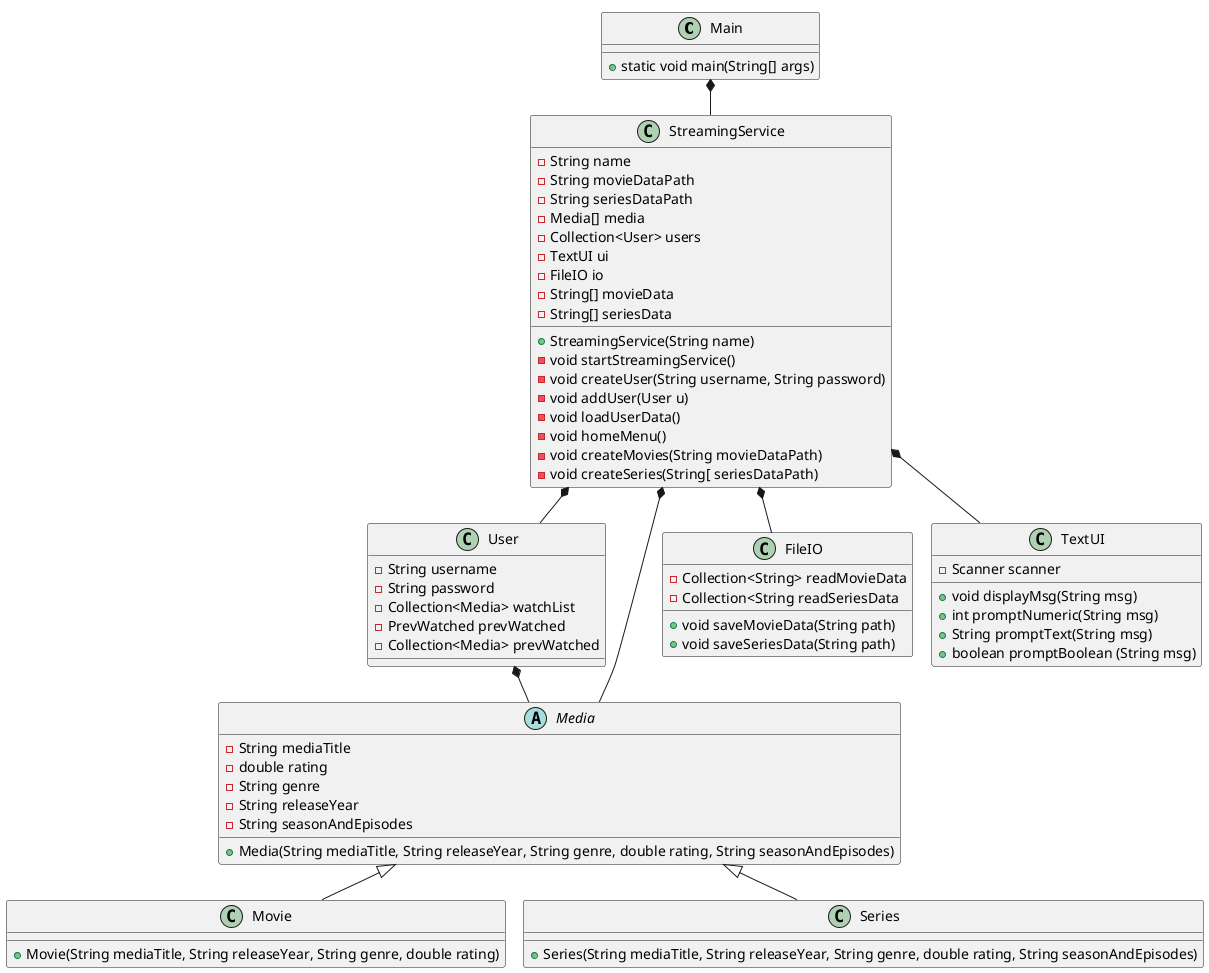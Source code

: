 @startuml
!pragma layout smetana

class Main {
+ static void main(String[] args)
}

class StreamingService{
- String name
- String movieDataPath
- String seriesDataPath
- Media[] media
- Collection<User> users
- TextUI ui
- FileIO io
- String[] movieData
- String[] seriesData
+ StreamingService(String name)
- void startStreamingService()
- void createUser(String username, String password)
- void addUser(User u)
- void loadUserData()
- void homeMenu()
- void createMovies(String movieDataPath)
- void createSeries(String[ seriesDataPath)

}

class User {
- String username
- String password
- Collection<Media> watchList
- PrevWatched prevWatched
- Collection<Media> prevWatched

}


abstract class Media{
- String mediaTitle
- double rating
- String genre
- String releaseYear
- String seasonAndEpisodes
+Media(String mediaTitle, String releaseYear, String genre, double rating, String seasonAndEpisodes)
}

class Movie{
+ Movie(String mediaTitle, String releaseYear, String genre, double rating)
'metode der loader liste over film?

}

class Series{
+Series(String mediaTitle, String releaseYear, String genre, double rating, String seasonAndEpisodes)
'metode der loader liste over serier?
}

class FileIO {
- Collection<String> readMovieData
- Collection<String readSeriesData
+ void saveMovieData(String path)
+ void saveSeriesData(String path)
}

class TextUI {
- Scanner scanner
+ void displayMsg(String msg)
+ int promptNumeric(String msg)
+ String promptText(String msg)
+ boolean promptBoolean (String msg)
}

Main *-- StreamingService
StreamingService *-- User
StreamingService *-- FileIO
StreamingService *-- TextUI
Media <|-- Movie
Media <|-- Series
StreamingService *-- Media
User *-- Media
@enduml